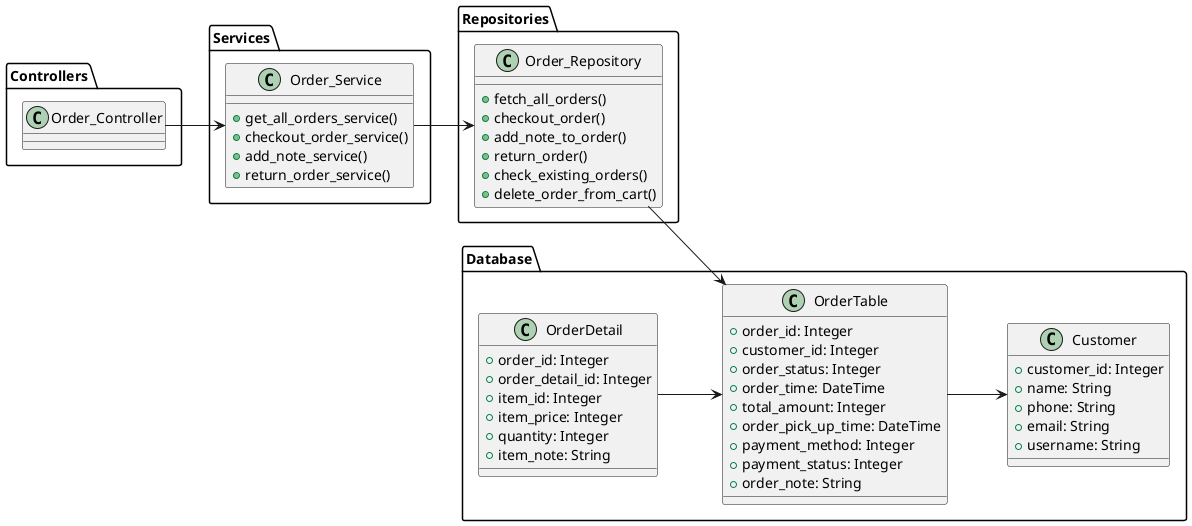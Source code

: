 ' 訂單模組類別圖
@startuml Order_Module
left to right direction

package "Controllers" {
    class Order_Controller
}

package "Services" {
    class Order_Service {
        +get_all_orders_service()
        +checkout_order_service()
        +add_note_service()
        +return_order_service()
    }
}

package "Repositories" {
    class Order_Repository {
        +fetch_all_orders()
        +checkout_order()
        +add_note_to_order()
        +return_order()
        +check_existing_orders()
        +delete_order_from_cart()
    }
}

package "Database" {
    class OrderTable {
        +order_id: Integer
        +customer_id: Integer
        +order_status: Integer
        +order_time: DateTime
        +total_amount: Integer
        +order_pick_up_time: DateTime
        +payment_method: Integer
        +payment_status: Integer
        +order_note: String
    }
    class OrderDetail {
        +order_id: Integer
        +order_detail_id: Integer
        +item_id: Integer
        +item_price: Integer
        +quantity: Integer
        +item_note: String
    }
    class Customer {
        +customer_id: Integer
        +name: String
        +phone: String
        +email: String
        +username: String
    }
}

Order_Controller --> Order_Service
Order_Service --> Order_Repository
Order_Repository --> OrderTable
OrderTable --> Customer
OrderDetail --> OrderTable

@enduml